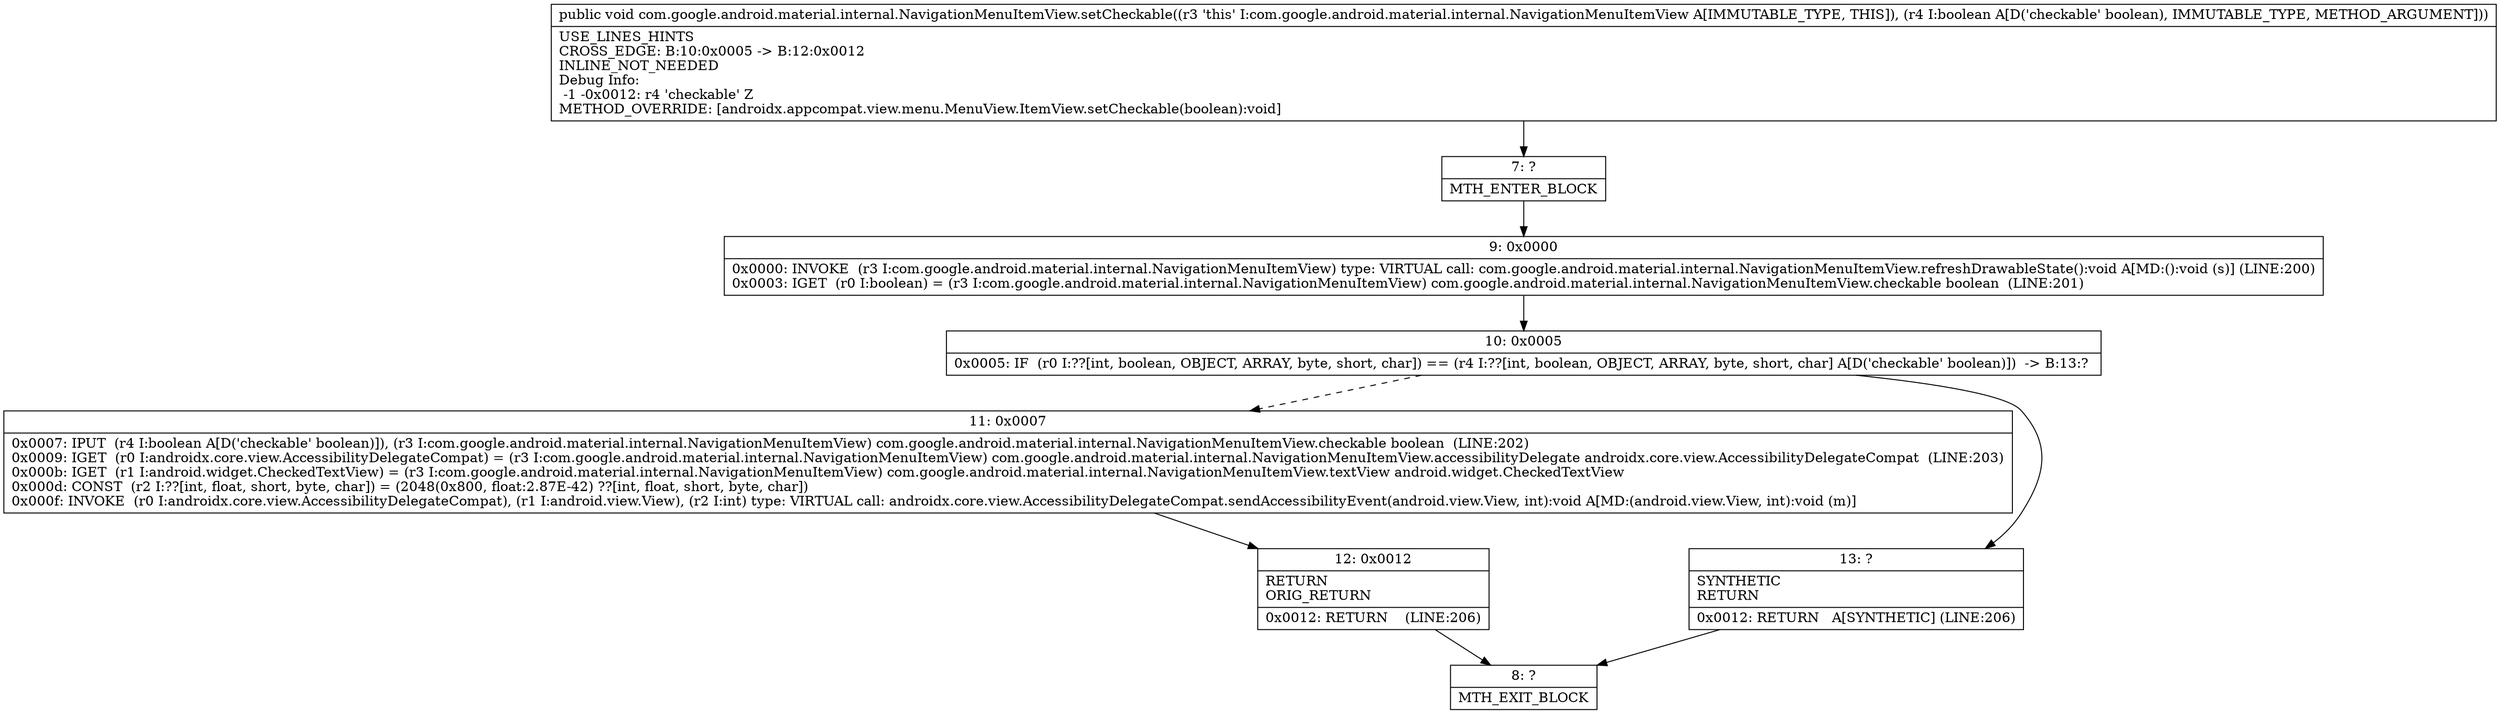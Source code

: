 digraph "CFG forcom.google.android.material.internal.NavigationMenuItemView.setCheckable(Z)V" {
Node_7 [shape=record,label="{7\:\ ?|MTH_ENTER_BLOCK\l}"];
Node_9 [shape=record,label="{9\:\ 0x0000|0x0000: INVOKE  (r3 I:com.google.android.material.internal.NavigationMenuItemView) type: VIRTUAL call: com.google.android.material.internal.NavigationMenuItemView.refreshDrawableState():void A[MD:():void (s)] (LINE:200)\l0x0003: IGET  (r0 I:boolean) = (r3 I:com.google.android.material.internal.NavigationMenuItemView) com.google.android.material.internal.NavigationMenuItemView.checkable boolean  (LINE:201)\l}"];
Node_10 [shape=record,label="{10\:\ 0x0005|0x0005: IF  (r0 I:??[int, boolean, OBJECT, ARRAY, byte, short, char]) == (r4 I:??[int, boolean, OBJECT, ARRAY, byte, short, char] A[D('checkable' boolean)])  \-\> B:13:? \l}"];
Node_11 [shape=record,label="{11\:\ 0x0007|0x0007: IPUT  (r4 I:boolean A[D('checkable' boolean)]), (r3 I:com.google.android.material.internal.NavigationMenuItemView) com.google.android.material.internal.NavigationMenuItemView.checkable boolean  (LINE:202)\l0x0009: IGET  (r0 I:androidx.core.view.AccessibilityDelegateCompat) = (r3 I:com.google.android.material.internal.NavigationMenuItemView) com.google.android.material.internal.NavigationMenuItemView.accessibilityDelegate androidx.core.view.AccessibilityDelegateCompat  (LINE:203)\l0x000b: IGET  (r1 I:android.widget.CheckedTextView) = (r3 I:com.google.android.material.internal.NavigationMenuItemView) com.google.android.material.internal.NavigationMenuItemView.textView android.widget.CheckedTextView \l0x000d: CONST  (r2 I:??[int, float, short, byte, char]) = (2048(0x800, float:2.87E\-42) ??[int, float, short, byte, char]) \l0x000f: INVOKE  (r0 I:androidx.core.view.AccessibilityDelegateCompat), (r1 I:android.view.View), (r2 I:int) type: VIRTUAL call: androidx.core.view.AccessibilityDelegateCompat.sendAccessibilityEvent(android.view.View, int):void A[MD:(android.view.View, int):void (m)]\l}"];
Node_12 [shape=record,label="{12\:\ 0x0012|RETURN\lORIG_RETURN\l|0x0012: RETURN    (LINE:206)\l}"];
Node_8 [shape=record,label="{8\:\ ?|MTH_EXIT_BLOCK\l}"];
Node_13 [shape=record,label="{13\:\ ?|SYNTHETIC\lRETURN\l|0x0012: RETURN   A[SYNTHETIC] (LINE:206)\l}"];
MethodNode[shape=record,label="{public void com.google.android.material.internal.NavigationMenuItemView.setCheckable((r3 'this' I:com.google.android.material.internal.NavigationMenuItemView A[IMMUTABLE_TYPE, THIS]), (r4 I:boolean A[D('checkable' boolean), IMMUTABLE_TYPE, METHOD_ARGUMENT]))  | USE_LINES_HINTS\lCROSS_EDGE: B:10:0x0005 \-\> B:12:0x0012\lINLINE_NOT_NEEDED\lDebug Info:\l  \-1 \-0x0012: r4 'checkable' Z\lMETHOD_OVERRIDE: [androidx.appcompat.view.menu.MenuView.ItemView.setCheckable(boolean):void]\l}"];
MethodNode -> Node_7;Node_7 -> Node_9;
Node_9 -> Node_10;
Node_10 -> Node_11[style=dashed];
Node_10 -> Node_13;
Node_11 -> Node_12;
Node_12 -> Node_8;
Node_13 -> Node_8;
}

